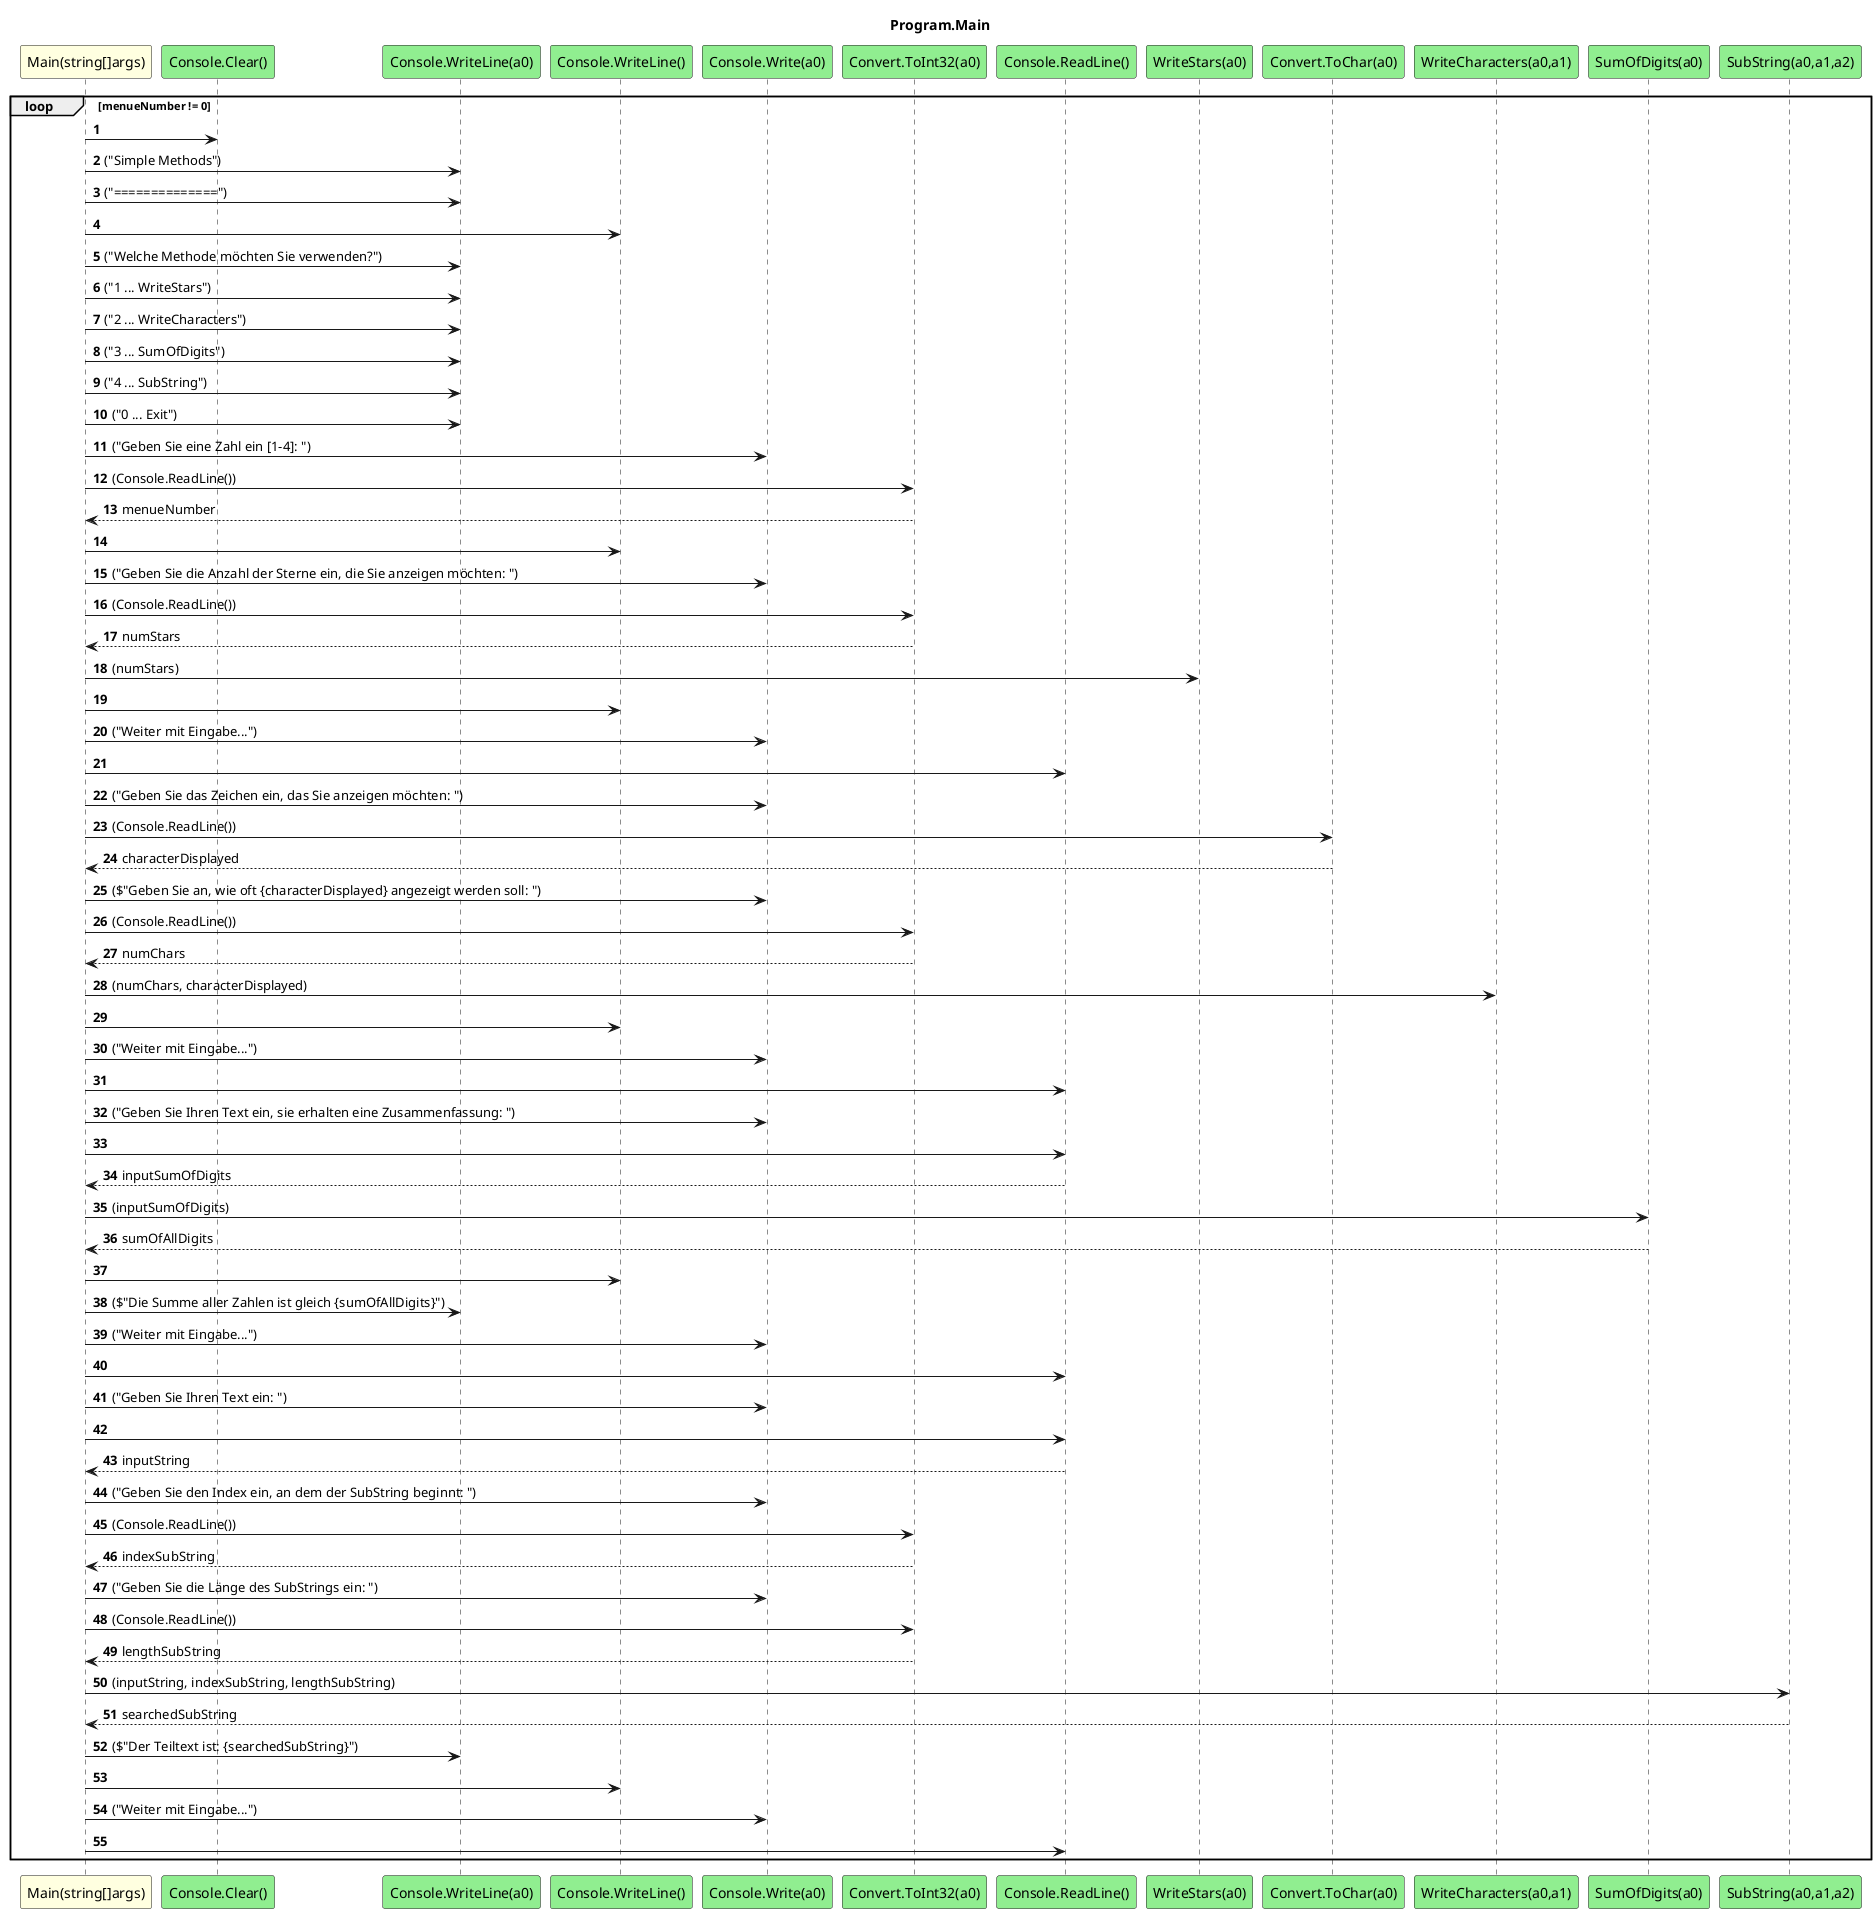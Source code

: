 @startuml Program.Main
title Program.Main
participant "Main(string[]args)" as Main_p0 #LightYellow
participant "Console.Clear()" as Console_Clear #LightGreen
participant "Console.WriteLine(a0)" as Console_WriteLine_a0 #LightGreen
participant "Console.WriteLine()" as Console_WriteLine #LightGreen
participant "Console.Write(a0)" as Console_Write_a0 #LightGreen
participant "Convert.ToInt32(a0)" as Convert_ToInt32_a0 #LightGreen
participant "Console.ReadLine()" as Console_ReadLine #LightGreen
participant "WriteStars(a0)" as WriteStars_a0 #LightGreen
participant "Convert.ToChar(a0)" as Convert_ToChar_a0 #LightGreen
participant "WriteCharacters(a0,a1)" as WriteCharacters_a0_a1 #LightGreen
participant "SumOfDigits(a0)" as SumOfDigits_a0 #LightGreen
participant "SubString(a0,a1,a2)" as SubString_a0_a1_a2 #LightGreen
autonumber
loop menueNumber != 0
    Main_p0 -> Console_Clear
    Main_p0 -> Console_WriteLine_a0 : ("Simple Methods")
    Main_p0 -> Console_WriteLine_a0 : ("==============")
    Main_p0 -> Console_WriteLine
    Main_p0 -> Console_WriteLine_a0 : ("Welche Methode möchten Sie verwenden?")
    Main_p0 -> Console_WriteLine_a0 : ("1 ... WriteStars")
    Main_p0 -> Console_WriteLine_a0 : ("2 ... WriteCharacters")
    Main_p0 -> Console_WriteLine_a0 : ("3 ... SumOfDigits")
    Main_p0 -> Console_WriteLine_a0 : ("4 ... SubString")
    Main_p0 -> Console_WriteLine_a0 : ("0 ... Exit")
    Main_p0 -> Console_Write_a0 : ("Geben Sie eine Zahl ein [1-4]: ")
    Main_p0 -> Convert_ToInt32_a0 : (Console.ReadLine())
    Convert_ToInt32_a0 --> Main_p0 : menueNumber
    Main_p0 -> Console_WriteLine
    Main_p0 -> Console_Write_a0 : ("Geben Sie die Anzahl der Sterne ein, die Sie anzeigen möchten: ")
    Main_p0 -> Convert_ToInt32_a0 : (Console.ReadLine())
    Convert_ToInt32_a0 --> Main_p0 : numStars
    Main_p0 -> WriteStars_a0 : (numStars)
    Main_p0 -> Console_WriteLine
    Main_p0 -> Console_Write_a0 : ("Weiter mit Eingabe...")
    Main_p0 -> Console_ReadLine
    Main_p0 -> Console_Write_a0 : ("Geben Sie das Zeichen ein, das Sie anzeigen möchten: ")
    Main_p0 -> Convert_ToChar_a0 : (Console.ReadLine())
    Convert_ToChar_a0 --> Main_p0 : characterDisplayed
    Main_p0 -> Console_Write_a0 : ($"Geben Sie an, wie oft {characterDisplayed} angezeigt werden soll: ")
    Main_p0 -> Convert_ToInt32_a0 : (Console.ReadLine())
    Convert_ToInt32_a0 --> Main_p0 : numChars
    Main_p0 -> WriteCharacters_a0_a1 : (numChars, characterDisplayed)
    Main_p0 -> Console_WriteLine
    Main_p0 -> Console_Write_a0 : ("Weiter mit Eingabe...")
    Main_p0 -> Console_ReadLine
    Main_p0 -> Console_Write_a0 : ("Geben Sie Ihren Text ein, sie erhalten eine Zusammenfassung: ")
    Main_p0 -> Console_ReadLine
    Console_ReadLine --> Main_p0 : inputSumOfDigits
    Main_p0 -> SumOfDigits_a0 : (inputSumOfDigits)
    SumOfDigits_a0 --> Main_p0 : sumOfAllDigits
    Main_p0 -> Console_WriteLine
    Main_p0 -> Console_WriteLine_a0 : ($"Die Summe aller Zahlen ist gleich {sumOfAllDigits}")
    Main_p0 -> Console_Write_a0 : ("Weiter mit Eingabe...")
    Main_p0 -> Console_ReadLine
    Main_p0 -> Console_Write_a0 : ("Geben Sie Ihren Text ein: ")
    Main_p0 -> Console_ReadLine
    Console_ReadLine --> Main_p0 : inputString
    Main_p0 -> Console_Write_a0 : ("Geben Sie den Index ein, an dem der SubString beginnt: ")
    Main_p0 -> Convert_ToInt32_a0 : (Console.ReadLine())
    Convert_ToInt32_a0 --> Main_p0 : indexSubString
    Main_p0 -> Console_Write_a0 : ("Geben Sie die Länge des SubStrings ein: ")
    Main_p0 -> Convert_ToInt32_a0 : (Console.ReadLine())
    Convert_ToInt32_a0 --> Main_p0 : lengthSubString
    Main_p0 -> SubString_a0_a1_a2 : (inputString, indexSubString, lengthSubString)
    SubString_a0_a1_a2 --> Main_p0 : searchedSubString
    Main_p0 -> Console_WriteLine_a0 : ($"Der Teiltext ist: {searchedSubString}")
    Main_p0 -> Console_WriteLine
    Main_p0 -> Console_Write_a0 : ("Weiter mit Eingabe...")
    Main_p0 -> Console_ReadLine
end
@enduml
